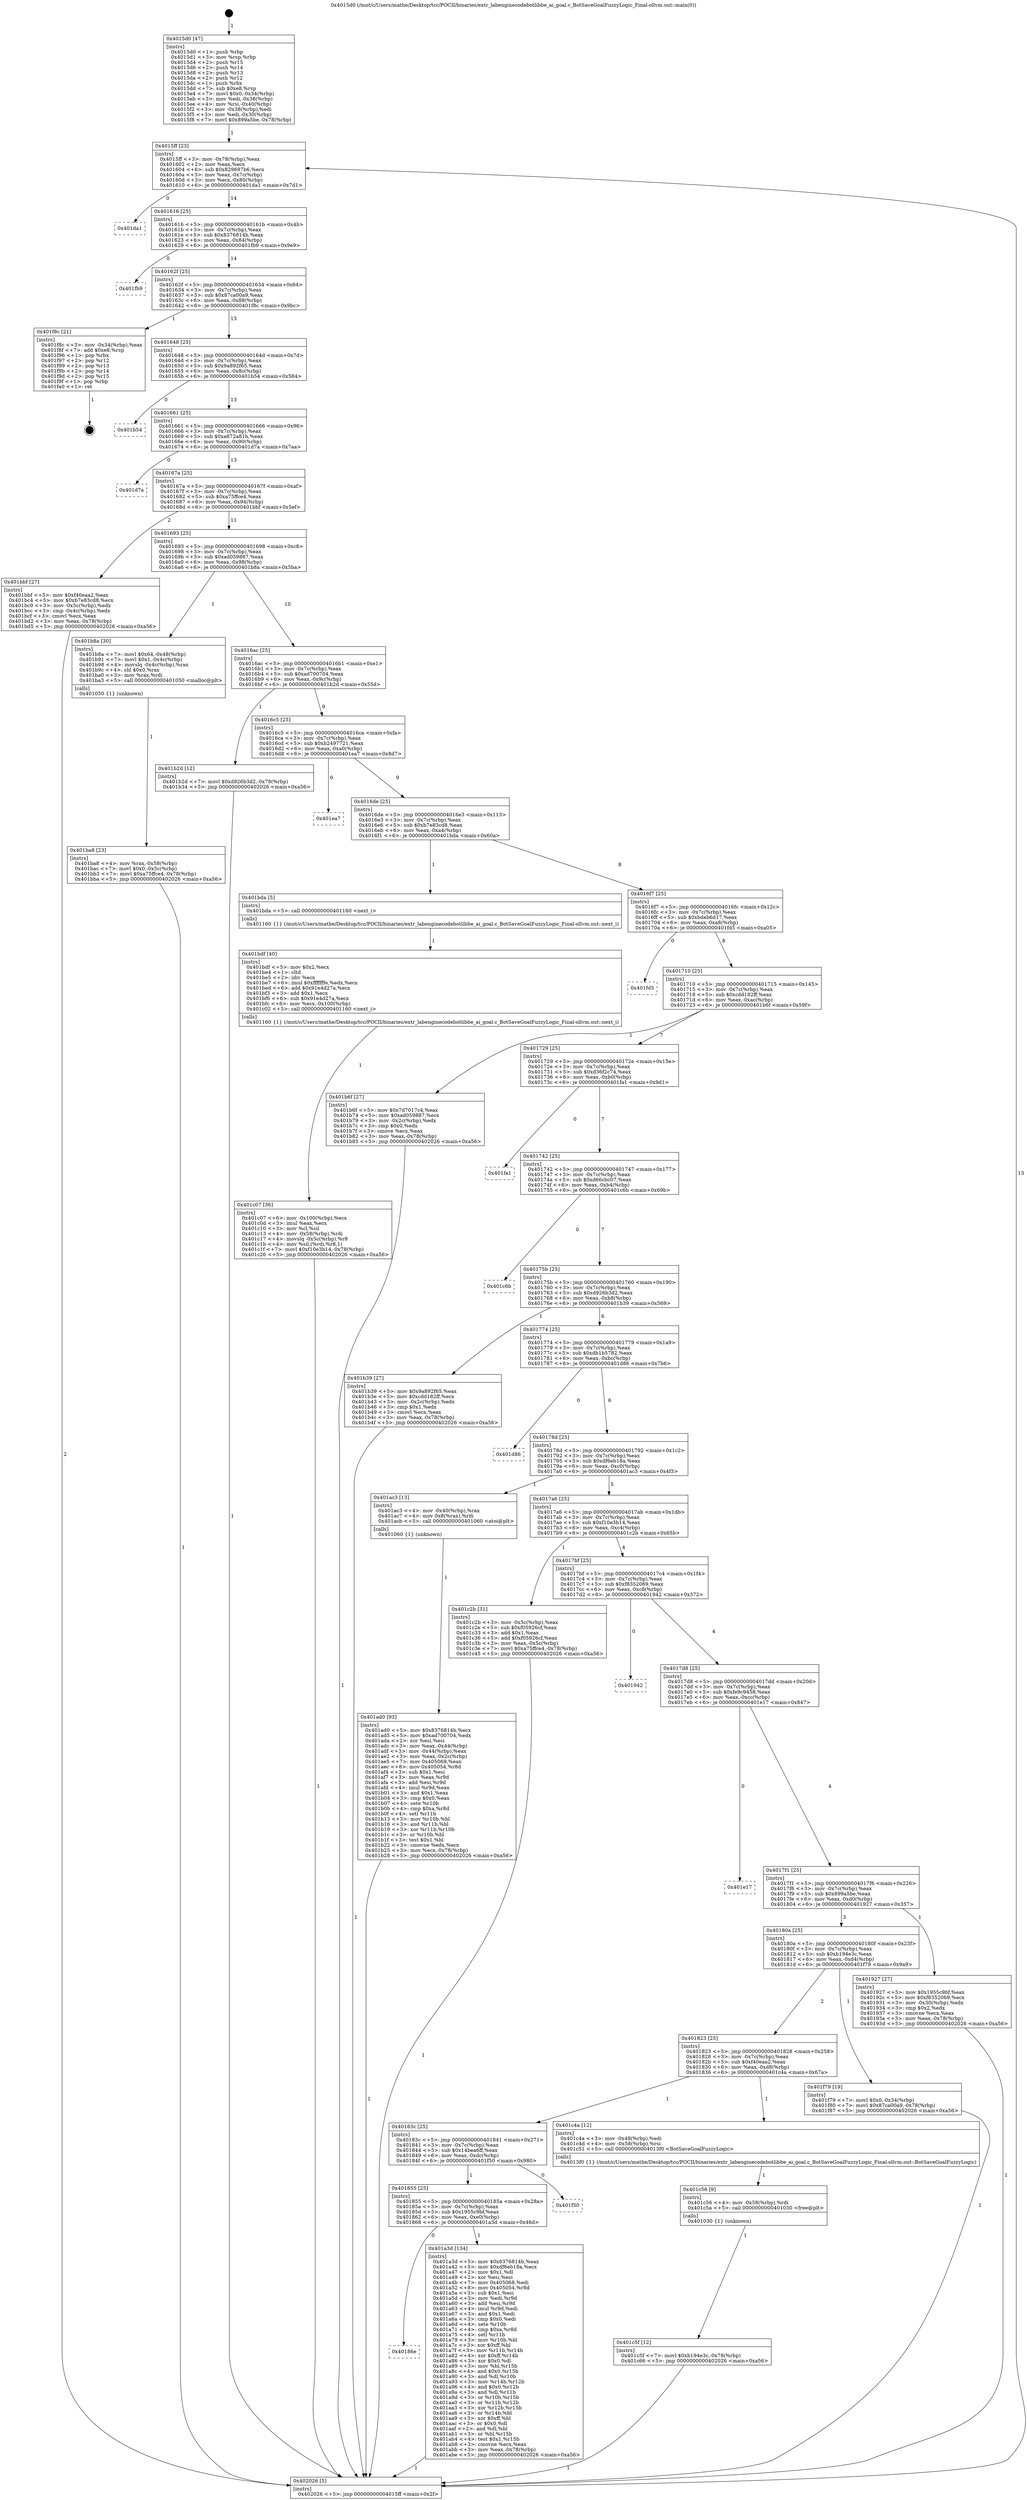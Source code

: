 digraph "0x4015d0" {
  label = "0x4015d0 (/mnt/c/Users/mathe/Desktop/tcc/POCII/binaries/extr_labenginecodebotlibbe_ai_goal.c_BotSaveGoalFuzzyLogic_Final-ollvm.out::main(0))"
  labelloc = "t"
  node[shape=record]

  Entry [label="",width=0.3,height=0.3,shape=circle,fillcolor=black,style=filled]
  "0x4015ff" [label="{
     0x4015ff [23]\l
     | [instrs]\l
     &nbsp;&nbsp;0x4015ff \<+3\>: mov -0x78(%rbp),%eax\l
     &nbsp;&nbsp;0x401602 \<+2\>: mov %eax,%ecx\l
     &nbsp;&nbsp;0x401604 \<+6\>: sub $0x829697b6,%ecx\l
     &nbsp;&nbsp;0x40160a \<+3\>: mov %eax,-0x7c(%rbp)\l
     &nbsp;&nbsp;0x40160d \<+3\>: mov %ecx,-0x80(%rbp)\l
     &nbsp;&nbsp;0x401610 \<+6\>: je 0000000000401da1 \<main+0x7d1\>\l
  }"]
  "0x401da1" [label="{
     0x401da1\l
  }", style=dashed]
  "0x401616" [label="{
     0x401616 [25]\l
     | [instrs]\l
     &nbsp;&nbsp;0x401616 \<+5\>: jmp 000000000040161b \<main+0x4b\>\l
     &nbsp;&nbsp;0x40161b \<+3\>: mov -0x7c(%rbp),%eax\l
     &nbsp;&nbsp;0x40161e \<+5\>: sub $0x8376814b,%eax\l
     &nbsp;&nbsp;0x401623 \<+6\>: mov %eax,-0x84(%rbp)\l
     &nbsp;&nbsp;0x401629 \<+6\>: je 0000000000401fb9 \<main+0x9e9\>\l
  }"]
  Exit [label="",width=0.3,height=0.3,shape=circle,fillcolor=black,style=filled,peripheries=2]
  "0x401fb9" [label="{
     0x401fb9\l
  }", style=dashed]
  "0x40162f" [label="{
     0x40162f [25]\l
     | [instrs]\l
     &nbsp;&nbsp;0x40162f \<+5\>: jmp 0000000000401634 \<main+0x64\>\l
     &nbsp;&nbsp;0x401634 \<+3\>: mov -0x7c(%rbp),%eax\l
     &nbsp;&nbsp;0x401637 \<+5\>: sub $0x87ca00a9,%eax\l
     &nbsp;&nbsp;0x40163c \<+6\>: mov %eax,-0x88(%rbp)\l
     &nbsp;&nbsp;0x401642 \<+6\>: je 0000000000401f8c \<main+0x9bc\>\l
  }"]
  "0x401c5f" [label="{
     0x401c5f [12]\l
     | [instrs]\l
     &nbsp;&nbsp;0x401c5f \<+7\>: movl $0xb194e3c,-0x78(%rbp)\l
     &nbsp;&nbsp;0x401c66 \<+5\>: jmp 0000000000402026 \<main+0xa56\>\l
  }"]
  "0x401f8c" [label="{
     0x401f8c [21]\l
     | [instrs]\l
     &nbsp;&nbsp;0x401f8c \<+3\>: mov -0x34(%rbp),%eax\l
     &nbsp;&nbsp;0x401f8f \<+7\>: add $0xe8,%rsp\l
     &nbsp;&nbsp;0x401f96 \<+1\>: pop %rbx\l
     &nbsp;&nbsp;0x401f97 \<+2\>: pop %r12\l
     &nbsp;&nbsp;0x401f99 \<+2\>: pop %r13\l
     &nbsp;&nbsp;0x401f9b \<+2\>: pop %r14\l
     &nbsp;&nbsp;0x401f9d \<+2\>: pop %r15\l
     &nbsp;&nbsp;0x401f9f \<+1\>: pop %rbp\l
     &nbsp;&nbsp;0x401fa0 \<+1\>: ret\l
  }"]
  "0x401648" [label="{
     0x401648 [25]\l
     | [instrs]\l
     &nbsp;&nbsp;0x401648 \<+5\>: jmp 000000000040164d \<main+0x7d\>\l
     &nbsp;&nbsp;0x40164d \<+3\>: mov -0x7c(%rbp),%eax\l
     &nbsp;&nbsp;0x401650 \<+5\>: sub $0x9a892f65,%eax\l
     &nbsp;&nbsp;0x401655 \<+6\>: mov %eax,-0x8c(%rbp)\l
     &nbsp;&nbsp;0x40165b \<+6\>: je 0000000000401b54 \<main+0x584\>\l
  }"]
  "0x401c56" [label="{
     0x401c56 [9]\l
     | [instrs]\l
     &nbsp;&nbsp;0x401c56 \<+4\>: mov -0x58(%rbp),%rdi\l
     &nbsp;&nbsp;0x401c5a \<+5\>: call 0000000000401030 \<free@plt\>\l
     | [calls]\l
     &nbsp;&nbsp;0x401030 \{1\} (unknown)\l
  }"]
  "0x401b54" [label="{
     0x401b54\l
  }", style=dashed]
  "0x401661" [label="{
     0x401661 [25]\l
     | [instrs]\l
     &nbsp;&nbsp;0x401661 \<+5\>: jmp 0000000000401666 \<main+0x96\>\l
     &nbsp;&nbsp;0x401666 \<+3\>: mov -0x7c(%rbp),%eax\l
     &nbsp;&nbsp;0x401669 \<+5\>: sub $0xa672a81b,%eax\l
     &nbsp;&nbsp;0x40166e \<+6\>: mov %eax,-0x90(%rbp)\l
     &nbsp;&nbsp;0x401674 \<+6\>: je 0000000000401d7a \<main+0x7aa\>\l
  }"]
  "0x401c07" [label="{
     0x401c07 [36]\l
     | [instrs]\l
     &nbsp;&nbsp;0x401c07 \<+6\>: mov -0x100(%rbp),%ecx\l
     &nbsp;&nbsp;0x401c0d \<+3\>: imul %eax,%ecx\l
     &nbsp;&nbsp;0x401c10 \<+3\>: mov %cl,%sil\l
     &nbsp;&nbsp;0x401c13 \<+4\>: mov -0x58(%rbp),%rdi\l
     &nbsp;&nbsp;0x401c17 \<+4\>: movslq -0x5c(%rbp),%r8\l
     &nbsp;&nbsp;0x401c1b \<+4\>: mov %sil,(%rdi,%r8,1)\l
     &nbsp;&nbsp;0x401c1f \<+7\>: movl $0xf10e3b14,-0x78(%rbp)\l
     &nbsp;&nbsp;0x401c26 \<+5\>: jmp 0000000000402026 \<main+0xa56\>\l
  }"]
  "0x401d7a" [label="{
     0x401d7a\l
  }", style=dashed]
  "0x40167a" [label="{
     0x40167a [25]\l
     | [instrs]\l
     &nbsp;&nbsp;0x40167a \<+5\>: jmp 000000000040167f \<main+0xaf\>\l
     &nbsp;&nbsp;0x40167f \<+3\>: mov -0x7c(%rbp),%eax\l
     &nbsp;&nbsp;0x401682 \<+5\>: sub $0xa75ffce4,%eax\l
     &nbsp;&nbsp;0x401687 \<+6\>: mov %eax,-0x94(%rbp)\l
     &nbsp;&nbsp;0x40168d \<+6\>: je 0000000000401bbf \<main+0x5ef\>\l
  }"]
  "0x401bdf" [label="{
     0x401bdf [40]\l
     | [instrs]\l
     &nbsp;&nbsp;0x401bdf \<+5\>: mov $0x2,%ecx\l
     &nbsp;&nbsp;0x401be4 \<+1\>: cltd\l
     &nbsp;&nbsp;0x401be5 \<+2\>: idiv %ecx\l
     &nbsp;&nbsp;0x401be7 \<+6\>: imul $0xfffffffe,%edx,%ecx\l
     &nbsp;&nbsp;0x401bed \<+6\>: add $0x91e4d27a,%ecx\l
     &nbsp;&nbsp;0x401bf3 \<+3\>: add $0x1,%ecx\l
     &nbsp;&nbsp;0x401bf6 \<+6\>: sub $0x91e4d27a,%ecx\l
     &nbsp;&nbsp;0x401bfc \<+6\>: mov %ecx,-0x100(%rbp)\l
     &nbsp;&nbsp;0x401c02 \<+5\>: call 0000000000401160 \<next_i\>\l
     | [calls]\l
     &nbsp;&nbsp;0x401160 \{1\} (/mnt/c/Users/mathe/Desktop/tcc/POCII/binaries/extr_labenginecodebotlibbe_ai_goal.c_BotSaveGoalFuzzyLogic_Final-ollvm.out::next_i)\l
  }"]
  "0x401bbf" [label="{
     0x401bbf [27]\l
     | [instrs]\l
     &nbsp;&nbsp;0x401bbf \<+5\>: mov $0xf40eaa2,%eax\l
     &nbsp;&nbsp;0x401bc4 \<+5\>: mov $0xb7e83cd8,%ecx\l
     &nbsp;&nbsp;0x401bc9 \<+3\>: mov -0x5c(%rbp),%edx\l
     &nbsp;&nbsp;0x401bcc \<+3\>: cmp -0x4c(%rbp),%edx\l
     &nbsp;&nbsp;0x401bcf \<+3\>: cmovl %ecx,%eax\l
     &nbsp;&nbsp;0x401bd2 \<+3\>: mov %eax,-0x78(%rbp)\l
     &nbsp;&nbsp;0x401bd5 \<+5\>: jmp 0000000000402026 \<main+0xa56\>\l
  }"]
  "0x401693" [label="{
     0x401693 [25]\l
     | [instrs]\l
     &nbsp;&nbsp;0x401693 \<+5\>: jmp 0000000000401698 \<main+0xc8\>\l
     &nbsp;&nbsp;0x401698 \<+3\>: mov -0x7c(%rbp),%eax\l
     &nbsp;&nbsp;0x40169b \<+5\>: sub $0xad059887,%eax\l
     &nbsp;&nbsp;0x4016a0 \<+6\>: mov %eax,-0x98(%rbp)\l
     &nbsp;&nbsp;0x4016a6 \<+6\>: je 0000000000401b8a \<main+0x5ba\>\l
  }"]
  "0x401ba8" [label="{
     0x401ba8 [23]\l
     | [instrs]\l
     &nbsp;&nbsp;0x401ba8 \<+4\>: mov %rax,-0x58(%rbp)\l
     &nbsp;&nbsp;0x401bac \<+7\>: movl $0x0,-0x5c(%rbp)\l
     &nbsp;&nbsp;0x401bb3 \<+7\>: movl $0xa75ffce4,-0x78(%rbp)\l
     &nbsp;&nbsp;0x401bba \<+5\>: jmp 0000000000402026 \<main+0xa56\>\l
  }"]
  "0x401b8a" [label="{
     0x401b8a [30]\l
     | [instrs]\l
     &nbsp;&nbsp;0x401b8a \<+7\>: movl $0x64,-0x48(%rbp)\l
     &nbsp;&nbsp;0x401b91 \<+7\>: movl $0x1,-0x4c(%rbp)\l
     &nbsp;&nbsp;0x401b98 \<+4\>: movslq -0x4c(%rbp),%rax\l
     &nbsp;&nbsp;0x401b9c \<+4\>: shl $0x0,%rax\l
     &nbsp;&nbsp;0x401ba0 \<+3\>: mov %rax,%rdi\l
     &nbsp;&nbsp;0x401ba3 \<+5\>: call 0000000000401050 \<malloc@plt\>\l
     | [calls]\l
     &nbsp;&nbsp;0x401050 \{1\} (unknown)\l
  }"]
  "0x4016ac" [label="{
     0x4016ac [25]\l
     | [instrs]\l
     &nbsp;&nbsp;0x4016ac \<+5\>: jmp 00000000004016b1 \<main+0xe1\>\l
     &nbsp;&nbsp;0x4016b1 \<+3\>: mov -0x7c(%rbp),%eax\l
     &nbsp;&nbsp;0x4016b4 \<+5\>: sub $0xad700704,%eax\l
     &nbsp;&nbsp;0x4016b9 \<+6\>: mov %eax,-0x9c(%rbp)\l
     &nbsp;&nbsp;0x4016bf \<+6\>: je 0000000000401b2d \<main+0x55d\>\l
  }"]
  "0x401ad0" [label="{
     0x401ad0 [93]\l
     | [instrs]\l
     &nbsp;&nbsp;0x401ad0 \<+5\>: mov $0x8376814b,%ecx\l
     &nbsp;&nbsp;0x401ad5 \<+5\>: mov $0xad700704,%edx\l
     &nbsp;&nbsp;0x401ada \<+2\>: xor %esi,%esi\l
     &nbsp;&nbsp;0x401adc \<+3\>: mov %eax,-0x44(%rbp)\l
     &nbsp;&nbsp;0x401adf \<+3\>: mov -0x44(%rbp),%eax\l
     &nbsp;&nbsp;0x401ae2 \<+3\>: mov %eax,-0x2c(%rbp)\l
     &nbsp;&nbsp;0x401ae5 \<+7\>: mov 0x405068,%eax\l
     &nbsp;&nbsp;0x401aec \<+8\>: mov 0x405054,%r8d\l
     &nbsp;&nbsp;0x401af4 \<+3\>: sub $0x1,%esi\l
     &nbsp;&nbsp;0x401af7 \<+3\>: mov %eax,%r9d\l
     &nbsp;&nbsp;0x401afa \<+3\>: add %esi,%r9d\l
     &nbsp;&nbsp;0x401afd \<+4\>: imul %r9d,%eax\l
     &nbsp;&nbsp;0x401b01 \<+3\>: and $0x1,%eax\l
     &nbsp;&nbsp;0x401b04 \<+3\>: cmp $0x0,%eax\l
     &nbsp;&nbsp;0x401b07 \<+4\>: sete %r10b\l
     &nbsp;&nbsp;0x401b0b \<+4\>: cmp $0xa,%r8d\l
     &nbsp;&nbsp;0x401b0f \<+4\>: setl %r11b\l
     &nbsp;&nbsp;0x401b13 \<+3\>: mov %r10b,%bl\l
     &nbsp;&nbsp;0x401b16 \<+3\>: and %r11b,%bl\l
     &nbsp;&nbsp;0x401b19 \<+3\>: xor %r11b,%r10b\l
     &nbsp;&nbsp;0x401b1c \<+3\>: or %r10b,%bl\l
     &nbsp;&nbsp;0x401b1f \<+3\>: test $0x1,%bl\l
     &nbsp;&nbsp;0x401b22 \<+3\>: cmovne %edx,%ecx\l
     &nbsp;&nbsp;0x401b25 \<+3\>: mov %ecx,-0x78(%rbp)\l
     &nbsp;&nbsp;0x401b28 \<+5\>: jmp 0000000000402026 \<main+0xa56\>\l
  }"]
  "0x401b2d" [label="{
     0x401b2d [12]\l
     | [instrs]\l
     &nbsp;&nbsp;0x401b2d \<+7\>: movl $0xd926b3d2,-0x78(%rbp)\l
     &nbsp;&nbsp;0x401b34 \<+5\>: jmp 0000000000402026 \<main+0xa56\>\l
  }"]
  "0x4016c5" [label="{
     0x4016c5 [25]\l
     | [instrs]\l
     &nbsp;&nbsp;0x4016c5 \<+5\>: jmp 00000000004016ca \<main+0xfa\>\l
     &nbsp;&nbsp;0x4016ca \<+3\>: mov -0x7c(%rbp),%eax\l
     &nbsp;&nbsp;0x4016cd \<+5\>: sub $0xb2497721,%eax\l
     &nbsp;&nbsp;0x4016d2 \<+6\>: mov %eax,-0xa0(%rbp)\l
     &nbsp;&nbsp;0x4016d8 \<+6\>: je 0000000000401ea7 \<main+0x8d7\>\l
  }"]
  "0x40186e" [label="{
     0x40186e\l
  }", style=dashed]
  "0x401ea7" [label="{
     0x401ea7\l
  }", style=dashed]
  "0x4016de" [label="{
     0x4016de [25]\l
     | [instrs]\l
     &nbsp;&nbsp;0x4016de \<+5\>: jmp 00000000004016e3 \<main+0x113\>\l
     &nbsp;&nbsp;0x4016e3 \<+3\>: mov -0x7c(%rbp),%eax\l
     &nbsp;&nbsp;0x4016e6 \<+5\>: sub $0xb7e83cd8,%eax\l
     &nbsp;&nbsp;0x4016eb \<+6\>: mov %eax,-0xa4(%rbp)\l
     &nbsp;&nbsp;0x4016f1 \<+6\>: je 0000000000401bda \<main+0x60a\>\l
  }"]
  "0x401a3d" [label="{
     0x401a3d [134]\l
     | [instrs]\l
     &nbsp;&nbsp;0x401a3d \<+5\>: mov $0x8376814b,%eax\l
     &nbsp;&nbsp;0x401a42 \<+5\>: mov $0xdf6eb18a,%ecx\l
     &nbsp;&nbsp;0x401a47 \<+2\>: mov $0x1,%dl\l
     &nbsp;&nbsp;0x401a49 \<+2\>: xor %esi,%esi\l
     &nbsp;&nbsp;0x401a4b \<+7\>: mov 0x405068,%edi\l
     &nbsp;&nbsp;0x401a52 \<+8\>: mov 0x405054,%r8d\l
     &nbsp;&nbsp;0x401a5a \<+3\>: sub $0x1,%esi\l
     &nbsp;&nbsp;0x401a5d \<+3\>: mov %edi,%r9d\l
     &nbsp;&nbsp;0x401a60 \<+3\>: add %esi,%r9d\l
     &nbsp;&nbsp;0x401a63 \<+4\>: imul %r9d,%edi\l
     &nbsp;&nbsp;0x401a67 \<+3\>: and $0x1,%edi\l
     &nbsp;&nbsp;0x401a6a \<+3\>: cmp $0x0,%edi\l
     &nbsp;&nbsp;0x401a6d \<+4\>: sete %r10b\l
     &nbsp;&nbsp;0x401a71 \<+4\>: cmp $0xa,%r8d\l
     &nbsp;&nbsp;0x401a75 \<+4\>: setl %r11b\l
     &nbsp;&nbsp;0x401a79 \<+3\>: mov %r10b,%bl\l
     &nbsp;&nbsp;0x401a7c \<+3\>: xor $0xff,%bl\l
     &nbsp;&nbsp;0x401a7f \<+3\>: mov %r11b,%r14b\l
     &nbsp;&nbsp;0x401a82 \<+4\>: xor $0xff,%r14b\l
     &nbsp;&nbsp;0x401a86 \<+3\>: xor $0x0,%dl\l
     &nbsp;&nbsp;0x401a89 \<+3\>: mov %bl,%r15b\l
     &nbsp;&nbsp;0x401a8c \<+4\>: and $0x0,%r15b\l
     &nbsp;&nbsp;0x401a90 \<+3\>: and %dl,%r10b\l
     &nbsp;&nbsp;0x401a93 \<+3\>: mov %r14b,%r12b\l
     &nbsp;&nbsp;0x401a96 \<+4\>: and $0x0,%r12b\l
     &nbsp;&nbsp;0x401a9a \<+3\>: and %dl,%r11b\l
     &nbsp;&nbsp;0x401a9d \<+3\>: or %r10b,%r15b\l
     &nbsp;&nbsp;0x401aa0 \<+3\>: or %r11b,%r12b\l
     &nbsp;&nbsp;0x401aa3 \<+3\>: xor %r12b,%r15b\l
     &nbsp;&nbsp;0x401aa6 \<+3\>: or %r14b,%bl\l
     &nbsp;&nbsp;0x401aa9 \<+3\>: xor $0xff,%bl\l
     &nbsp;&nbsp;0x401aac \<+3\>: or $0x0,%dl\l
     &nbsp;&nbsp;0x401aaf \<+2\>: and %dl,%bl\l
     &nbsp;&nbsp;0x401ab1 \<+3\>: or %bl,%r15b\l
     &nbsp;&nbsp;0x401ab4 \<+4\>: test $0x1,%r15b\l
     &nbsp;&nbsp;0x401ab8 \<+3\>: cmovne %ecx,%eax\l
     &nbsp;&nbsp;0x401abb \<+3\>: mov %eax,-0x78(%rbp)\l
     &nbsp;&nbsp;0x401abe \<+5\>: jmp 0000000000402026 \<main+0xa56\>\l
  }"]
  "0x401bda" [label="{
     0x401bda [5]\l
     | [instrs]\l
     &nbsp;&nbsp;0x401bda \<+5\>: call 0000000000401160 \<next_i\>\l
     | [calls]\l
     &nbsp;&nbsp;0x401160 \{1\} (/mnt/c/Users/mathe/Desktop/tcc/POCII/binaries/extr_labenginecodebotlibbe_ai_goal.c_BotSaveGoalFuzzyLogic_Final-ollvm.out::next_i)\l
  }"]
  "0x4016f7" [label="{
     0x4016f7 [25]\l
     | [instrs]\l
     &nbsp;&nbsp;0x4016f7 \<+5\>: jmp 00000000004016fc \<main+0x12c\>\l
     &nbsp;&nbsp;0x4016fc \<+3\>: mov -0x7c(%rbp),%eax\l
     &nbsp;&nbsp;0x4016ff \<+5\>: sub $0xbdeb6d17,%eax\l
     &nbsp;&nbsp;0x401704 \<+6\>: mov %eax,-0xa8(%rbp)\l
     &nbsp;&nbsp;0x40170a \<+6\>: je 0000000000401fd5 \<main+0xa05\>\l
  }"]
  "0x401855" [label="{
     0x401855 [25]\l
     | [instrs]\l
     &nbsp;&nbsp;0x401855 \<+5\>: jmp 000000000040185a \<main+0x28a\>\l
     &nbsp;&nbsp;0x40185a \<+3\>: mov -0x7c(%rbp),%eax\l
     &nbsp;&nbsp;0x40185d \<+5\>: sub $0x1955c9bf,%eax\l
     &nbsp;&nbsp;0x401862 \<+6\>: mov %eax,-0xe0(%rbp)\l
     &nbsp;&nbsp;0x401868 \<+6\>: je 0000000000401a3d \<main+0x46d\>\l
  }"]
  "0x401fd5" [label="{
     0x401fd5\l
  }", style=dashed]
  "0x401710" [label="{
     0x401710 [25]\l
     | [instrs]\l
     &nbsp;&nbsp;0x401710 \<+5\>: jmp 0000000000401715 \<main+0x145\>\l
     &nbsp;&nbsp;0x401715 \<+3\>: mov -0x7c(%rbp),%eax\l
     &nbsp;&nbsp;0x401718 \<+5\>: sub $0xcdd182ff,%eax\l
     &nbsp;&nbsp;0x40171d \<+6\>: mov %eax,-0xac(%rbp)\l
     &nbsp;&nbsp;0x401723 \<+6\>: je 0000000000401b6f \<main+0x59f\>\l
  }"]
  "0x401f50" [label="{
     0x401f50\l
  }", style=dashed]
  "0x401b6f" [label="{
     0x401b6f [27]\l
     | [instrs]\l
     &nbsp;&nbsp;0x401b6f \<+5\>: mov $0x7d7017c4,%eax\l
     &nbsp;&nbsp;0x401b74 \<+5\>: mov $0xad059887,%ecx\l
     &nbsp;&nbsp;0x401b79 \<+3\>: mov -0x2c(%rbp),%edx\l
     &nbsp;&nbsp;0x401b7c \<+3\>: cmp $0x0,%edx\l
     &nbsp;&nbsp;0x401b7f \<+3\>: cmove %ecx,%eax\l
     &nbsp;&nbsp;0x401b82 \<+3\>: mov %eax,-0x78(%rbp)\l
     &nbsp;&nbsp;0x401b85 \<+5\>: jmp 0000000000402026 \<main+0xa56\>\l
  }"]
  "0x401729" [label="{
     0x401729 [25]\l
     | [instrs]\l
     &nbsp;&nbsp;0x401729 \<+5\>: jmp 000000000040172e \<main+0x15e\>\l
     &nbsp;&nbsp;0x40172e \<+3\>: mov -0x7c(%rbp),%eax\l
     &nbsp;&nbsp;0x401731 \<+5\>: sub $0xd36f2c74,%eax\l
     &nbsp;&nbsp;0x401736 \<+6\>: mov %eax,-0xb0(%rbp)\l
     &nbsp;&nbsp;0x40173c \<+6\>: je 0000000000401fa1 \<main+0x9d1\>\l
  }"]
  "0x40183c" [label="{
     0x40183c [25]\l
     | [instrs]\l
     &nbsp;&nbsp;0x40183c \<+5\>: jmp 0000000000401841 \<main+0x271\>\l
     &nbsp;&nbsp;0x401841 \<+3\>: mov -0x7c(%rbp),%eax\l
     &nbsp;&nbsp;0x401844 \<+5\>: sub $0x14bea6ff,%eax\l
     &nbsp;&nbsp;0x401849 \<+6\>: mov %eax,-0xdc(%rbp)\l
     &nbsp;&nbsp;0x40184f \<+6\>: je 0000000000401f50 \<main+0x980\>\l
  }"]
  "0x401fa1" [label="{
     0x401fa1\l
  }", style=dashed]
  "0x401742" [label="{
     0x401742 [25]\l
     | [instrs]\l
     &nbsp;&nbsp;0x401742 \<+5\>: jmp 0000000000401747 \<main+0x177\>\l
     &nbsp;&nbsp;0x401747 \<+3\>: mov -0x7c(%rbp),%eax\l
     &nbsp;&nbsp;0x40174a \<+5\>: sub $0xd66cbc07,%eax\l
     &nbsp;&nbsp;0x40174f \<+6\>: mov %eax,-0xb4(%rbp)\l
     &nbsp;&nbsp;0x401755 \<+6\>: je 0000000000401c6b \<main+0x69b\>\l
  }"]
  "0x401c4a" [label="{
     0x401c4a [12]\l
     | [instrs]\l
     &nbsp;&nbsp;0x401c4a \<+3\>: mov -0x48(%rbp),%edi\l
     &nbsp;&nbsp;0x401c4d \<+4\>: mov -0x58(%rbp),%rsi\l
     &nbsp;&nbsp;0x401c51 \<+5\>: call 00000000004013f0 \<BotSaveGoalFuzzyLogic\>\l
     | [calls]\l
     &nbsp;&nbsp;0x4013f0 \{1\} (/mnt/c/Users/mathe/Desktop/tcc/POCII/binaries/extr_labenginecodebotlibbe_ai_goal.c_BotSaveGoalFuzzyLogic_Final-ollvm.out::BotSaveGoalFuzzyLogic)\l
  }"]
  "0x401c6b" [label="{
     0x401c6b\l
  }", style=dashed]
  "0x40175b" [label="{
     0x40175b [25]\l
     | [instrs]\l
     &nbsp;&nbsp;0x40175b \<+5\>: jmp 0000000000401760 \<main+0x190\>\l
     &nbsp;&nbsp;0x401760 \<+3\>: mov -0x7c(%rbp),%eax\l
     &nbsp;&nbsp;0x401763 \<+5\>: sub $0xd926b3d2,%eax\l
     &nbsp;&nbsp;0x401768 \<+6\>: mov %eax,-0xb8(%rbp)\l
     &nbsp;&nbsp;0x40176e \<+6\>: je 0000000000401b39 \<main+0x569\>\l
  }"]
  "0x401823" [label="{
     0x401823 [25]\l
     | [instrs]\l
     &nbsp;&nbsp;0x401823 \<+5\>: jmp 0000000000401828 \<main+0x258\>\l
     &nbsp;&nbsp;0x401828 \<+3\>: mov -0x7c(%rbp),%eax\l
     &nbsp;&nbsp;0x40182b \<+5\>: sub $0xf40eaa2,%eax\l
     &nbsp;&nbsp;0x401830 \<+6\>: mov %eax,-0xd8(%rbp)\l
     &nbsp;&nbsp;0x401836 \<+6\>: je 0000000000401c4a \<main+0x67a\>\l
  }"]
  "0x401b39" [label="{
     0x401b39 [27]\l
     | [instrs]\l
     &nbsp;&nbsp;0x401b39 \<+5\>: mov $0x9a892f65,%eax\l
     &nbsp;&nbsp;0x401b3e \<+5\>: mov $0xcdd182ff,%ecx\l
     &nbsp;&nbsp;0x401b43 \<+3\>: mov -0x2c(%rbp),%edx\l
     &nbsp;&nbsp;0x401b46 \<+3\>: cmp $0x1,%edx\l
     &nbsp;&nbsp;0x401b49 \<+3\>: cmovl %ecx,%eax\l
     &nbsp;&nbsp;0x401b4c \<+3\>: mov %eax,-0x78(%rbp)\l
     &nbsp;&nbsp;0x401b4f \<+5\>: jmp 0000000000402026 \<main+0xa56\>\l
  }"]
  "0x401774" [label="{
     0x401774 [25]\l
     | [instrs]\l
     &nbsp;&nbsp;0x401774 \<+5\>: jmp 0000000000401779 \<main+0x1a9\>\l
     &nbsp;&nbsp;0x401779 \<+3\>: mov -0x7c(%rbp),%eax\l
     &nbsp;&nbsp;0x40177c \<+5\>: sub $0xdb1b5782,%eax\l
     &nbsp;&nbsp;0x401781 \<+6\>: mov %eax,-0xbc(%rbp)\l
     &nbsp;&nbsp;0x401787 \<+6\>: je 0000000000401d86 \<main+0x7b6\>\l
  }"]
  "0x401f79" [label="{
     0x401f79 [19]\l
     | [instrs]\l
     &nbsp;&nbsp;0x401f79 \<+7\>: movl $0x0,-0x34(%rbp)\l
     &nbsp;&nbsp;0x401f80 \<+7\>: movl $0x87ca00a9,-0x78(%rbp)\l
     &nbsp;&nbsp;0x401f87 \<+5\>: jmp 0000000000402026 \<main+0xa56\>\l
  }"]
  "0x401d86" [label="{
     0x401d86\l
  }", style=dashed]
  "0x40178d" [label="{
     0x40178d [25]\l
     | [instrs]\l
     &nbsp;&nbsp;0x40178d \<+5\>: jmp 0000000000401792 \<main+0x1c2\>\l
     &nbsp;&nbsp;0x401792 \<+3\>: mov -0x7c(%rbp),%eax\l
     &nbsp;&nbsp;0x401795 \<+5\>: sub $0xdf6eb18a,%eax\l
     &nbsp;&nbsp;0x40179a \<+6\>: mov %eax,-0xc0(%rbp)\l
     &nbsp;&nbsp;0x4017a0 \<+6\>: je 0000000000401ac3 \<main+0x4f3\>\l
  }"]
  "0x4015d0" [label="{
     0x4015d0 [47]\l
     | [instrs]\l
     &nbsp;&nbsp;0x4015d0 \<+1\>: push %rbp\l
     &nbsp;&nbsp;0x4015d1 \<+3\>: mov %rsp,%rbp\l
     &nbsp;&nbsp;0x4015d4 \<+2\>: push %r15\l
     &nbsp;&nbsp;0x4015d6 \<+2\>: push %r14\l
     &nbsp;&nbsp;0x4015d8 \<+2\>: push %r13\l
     &nbsp;&nbsp;0x4015da \<+2\>: push %r12\l
     &nbsp;&nbsp;0x4015dc \<+1\>: push %rbx\l
     &nbsp;&nbsp;0x4015dd \<+7\>: sub $0xe8,%rsp\l
     &nbsp;&nbsp;0x4015e4 \<+7\>: movl $0x0,-0x34(%rbp)\l
     &nbsp;&nbsp;0x4015eb \<+3\>: mov %edi,-0x38(%rbp)\l
     &nbsp;&nbsp;0x4015ee \<+4\>: mov %rsi,-0x40(%rbp)\l
     &nbsp;&nbsp;0x4015f2 \<+3\>: mov -0x38(%rbp),%edi\l
     &nbsp;&nbsp;0x4015f5 \<+3\>: mov %edi,-0x30(%rbp)\l
     &nbsp;&nbsp;0x4015f8 \<+7\>: movl $0x899a5be,-0x78(%rbp)\l
  }"]
  "0x401ac3" [label="{
     0x401ac3 [13]\l
     | [instrs]\l
     &nbsp;&nbsp;0x401ac3 \<+4\>: mov -0x40(%rbp),%rax\l
     &nbsp;&nbsp;0x401ac7 \<+4\>: mov 0x8(%rax),%rdi\l
     &nbsp;&nbsp;0x401acb \<+5\>: call 0000000000401060 \<atoi@plt\>\l
     | [calls]\l
     &nbsp;&nbsp;0x401060 \{1\} (unknown)\l
  }"]
  "0x4017a6" [label="{
     0x4017a6 [25]\l
     | [instrs]\l
     &nbsp;&nbsp;0x4017a6 \<+5\>: jmp 00000000004017ab \<main+0x1db\>\l
     &nbsp;&nbsp;0x4017ab \<+3\>: mov -0x7c(%rbp),%eax\l
     &nbsp;&nbsp;0x4017ae \<+5\>: sub $0xf10e3b14,%eax\l
     &nbsp;&nbsp;0x4017b3 \<+6\>: mov %eax,-0xc4(%rbp)\l
     &nbsp;&nbsp;0x4017b9 \<+6\>: je 0000000000401c2b \<main+0x65b\>\l
  }"]
  "0x402026" [label="{
     0x402026 [5]\l
     | [instrs]\l
     &nbsp;&nbsp;0x402026 \<+5\>: jmp 00000000004015ff \<main+0x2f\>\l
  }"]
  "0x401c2b" [label="{
     0x401c2b [31]\l
     | [instrs]\l
     &nbsp;&nbsp;0x401c2b \<+3\>: mov -0x5c(%rbp),%eax\l
     &nbsp;&nbsp;0x401c2e \<+5\>: sub $0xf05926cf,%eax\l
     &nbsp;&nbsp;0x401c33 \<+3\>: add $0x1,%eax\l
     &nbsp;&nbsp;0x401c36 \<+5\>: add $0xf05926cf,%eax\l
     &nbsp;&nbsp;0x401c3b \<+3\>: mov %eax,-0x5c(%rbp)\l
     &nbsp;&nbsp;0x401c3e \<+7\>: movl $0xa75ffce4,-0x78(%rbp)\l
     &nbsp;&nbsp;0x401c45 \<+5\>: jmp 0000000000402026 \<main+0xa56\>\l
  }"]
  "0x4017bf" [label="{
     0x4017bf [25]\l
     | [instrs]\l
     &nbsp;&nbsp;0x4017bf \<+5\>: jmp 00000000004017c4 \<main+0x1f4\>\l
     &nbsp;&nbsp;0x4017c4 \<+3\>: mov -0x7c(%rbp),%eax\l
     &nbsp;&nbsp;0x4017c7 \<+5\>: sub $0xf8352069,%eax\l
     &nbsp;&nbsp;0x4017cc \<+6\>: mov %eax,-0xc8(%rbp)\l
     &nbsp;&nbsp;0x4017d2 \<+6\>: je 0000000000401942 \<main+0x372\>\l
  }"]
  "0x40180a" [label="{
     0x40180a [25]\l
     | [instrs]\l
     &nbsp;&nbsp;0x40180a \<+5\>: jmp 000000000040180f \<main+0x23f\>\l
     &nbsp;&nbsp;0x40180f \<+3\>: mov -0x7c(%rbp),%eax\l
     &nbsp;&nbsp;0x401812 \<+5\>: sub $0xb194e3c,%eax\l
     &nbsp;&nbsp;0x401817 \<+6\>: mov %eax,-0xd4(%rbp)\l
     &nbsp;&nbsp;0x40181d \<+6\>: je 0000000000401f79 \<main+0x9a9\>\l
  }"]
  "0x401942" [label="{
     0x401942\l
  }", style=dashed]
  "0x4017d8" [label="{
     0x4017d8 [25]\l
     | [instrs]\l
     &nbsp;&nbsp;0x4017d8 \<+5\>: jmp 00000000004017dd \<main+0x20d\>\l
     &nbsp;&nbsp;0x4017dd \<+3\>: mov -0x7c(%rbp),%eax\l
     &nbsp;&nbsp;0x4017e0 \<+5\>: sub $0xfe9c9458,%eax\l
     &nbsp;&nbsp;0x4017e5 \<+6\>: mov %eax,-0xcc(%rbp)\l
     &nbsp;&nbsp;0x4017eb \<+6\>: je 0000000000401e17 \<main+0x847\>\l
  }"]
  "0x401927" [label="{
     0x401927 [27]\l
     | [instrs]\l
     &nbsp;&nbsp;0x401927 \<+5\>: mov $0x1955c9bf,%eax\l
     &nbsp;&nbsp;0x40192c \<+5\>: mov $0xf8352069,%ecx\l
     &nbsp;&nbsp;0x401931 \<+3\>: mov -0x30(%rbp),%edx\l
     &nbsp;&nbsp;0x401934 \<+3\>: cmp $0x2,%edx\l
     &nbsp;&nbsp;0x401937 \<+3\>: cmovne %ecx,%eax\l
     &nbsp;&nbsp;0x40193a \<+3\>: mov %eax,-0x78(%rbp)\l
     &nbsp;&nbsp;0x40193d \<+5\>: jmp 0000000000402026 \<main+0xa56\>\l
  }"]
  "0x401e17" [label="{
     0x401e17\l
  }", style=dashed]
  "0x4017f1" [label="{
     0x4017f1 [25]\l
     | [instrs]\l
     &nbsp;&nbsp;0x4017f1 \<+5\>: jmp 00000000004017f6 \<main+0x226\>\l
     &nbsp;&nbsp;0x4017f6 \<+3\>: mov -0x7c(%rbp),%eax\l
     &nbsp;&nbsp;0x4017f9 \<+5\>: sub $0x899a5be,%eax\l
     &nbsp;&nbsp;0x4017fe \<+6\>: mov %eax,-0xd0(%rbp)\l
     &nbsp;&nbsp;0x401804 \<+6\>: je 0000000000401927 \<main+0x357\>\l
  }"]
  Entry -> "0x4015d0" [label=" 1"]
  "0x4015ff" -> "0x401da1" [label=" 0"]
  "0x4015ff" -> "0x401616" [label=" 14"]
  "0x401f8c" -> Exit [label=" 1"]
  "0x401616" -> "0x401fb9" [label=" 0"]
  "0x401616" -> "0x40162f" [label=" 14"]
  "0x401f79" -> "0x402026" [label=" 1"]
  "0x40162f" -> "0x401f8c" [label=" 1"]
  "0x40162f" -> "0x401648" [label=" 13"]
  "0x401c5f" -> "0x402026" [label=" 1"]
  "0x401648" -> "0x401b54" [label=" 0"]
  "0x401648" -> "0x401661" [label=" 13"]
  "0x401c56" -> "0x401c5f" [label=" 1"]
  "0x401661" -> "0x401d7a" [label=" 0"]
  "0x401661" -> "0x40167a" [label=" 13"]
  "0x401c4a" -> "0x401c56" [label=" 1"]
  "0x40167a" -> "0x401bbf" [label=" 2"]
  "0x40167a" -> "0x401693" [label=" 11"]
  "0x401c2b" -> "0x402026" [label=" 1"]
  "0x401693" -> "0x401b8a" [label=" 1"]
  "0x401693" -> "0x4016ac" [label=" 10"]
  "0x401c07" -> "0x402026" [label=" 1"]
  "0x4016ac" -> "0x401b2d" [label=" 1"]
  "0x4016ac" -> "0x4016c5" [label=" 9"]
  "0x401bdf" -> "0x401c07" [label=" 1"]
  "0x4016c5" -> "0x401ea7" [label=" 0"]
  "0x4016c5" -> "0x4016de" [label=" 9"]
  "0x401bda" -> "0x401bdf" [label=" 1"]
  "0x4016de" -> "0x401bda" [label=" 1"]
  "0x4016de" -> "0x4016f7" [label=" 8"]
  "0x401bbf" -> "0x402026" [label=" 2"]
  "0x4016f7" -> "0x401fd5" [label=" 0"]
  "0x4016f7" -> "0x401710" [label=" 8"]
  "0x401b8a" -> "0x401ba8" [label=" 1"]
  "0x401710" -> "0x401b6f" [label=" 1"]
  "0x401710" -> "0x401729" [label=" 7"]
  "0x401b6f" -> "0x402026" [label=" 1"]
  "0x401729" -> "0x401fa1" [label=" 0"]
  "0x401729" -> "0x401742" [label=" 7"]
  "0x401b2d" -> "0x402026" [label=" 1"]
  "0x401742" -> "0x401c6b" [label=" 0"]
  "0x401742" -> "0x40175b" [label=" 7"]
  "0x401ad0" -> "0x402026" [label=" 1"]
  "0x40175b" -> "0x401b39" [label=" 1"]
  "0x40175b" -> "0x401774" [label=" 6"]
  "0x401a3d" -> "0x402026" [label=" 1"]
  "0x401774" -> "0x401d86" [label=" 0"]
  "0x401774" -> "0x40178d" [label=" 6"]
  "0x401855" -> "0x40186e" [label=" 0"]
  "0x40178d" -> "0x401ac3" [label=" 1"]
  "0x40178d" -> "0x4017a6" [label=" 5"]
  "0x401ba8" -> "0x402026" [label=" 1"]
  "0x4017a6" -> "0x401c2b" [label=" 1"]
  "0x4017a6" -> "0x4017bf" [label=" 4"]
  "0x40183c" -> "0x401855" [label=" 1"]
  "0x4017bf" -> "0x401942" [label=" 0"]
  "0x4017bf" -> "0x4017d8" [label=" 4"]
  "0x40183c" -> "0x401f50" [label=" 0"]
  "0x4017d8" -> "0x401e17" [label=" 0"]
  "0x4017d8" -> "0x4017f1" [label=" 4"]
  "0x401b39" -> "0x402026" [label=" 1"]
  "0x4017f1" -> "0x401927" [label=" 1"]
  "0x4017f1" -> "0x40180a" [label=" 3"]
  "0x401927" -> "0x402026" [label=" 1"]
  "0x4015d0" -> "0x4015ff" [label=" 1"]
  "0x402026" -> "0x4015ff" [label=" 13"]
  "0x401855" -> "0x401a3d" [label=" 1"]
  "0x40180a" -> "0x401f79" [label=" 1"]
  "0x40180a" -> "0x401823" [label=" 2"]
  "0x401ac3" -> "0x401ad0" [label=" 1"]
  "0x401823" -> "0x401c4a" [label=" 1"]
  "0x401823" -> "0x40183c" [label=" 1"]
}

